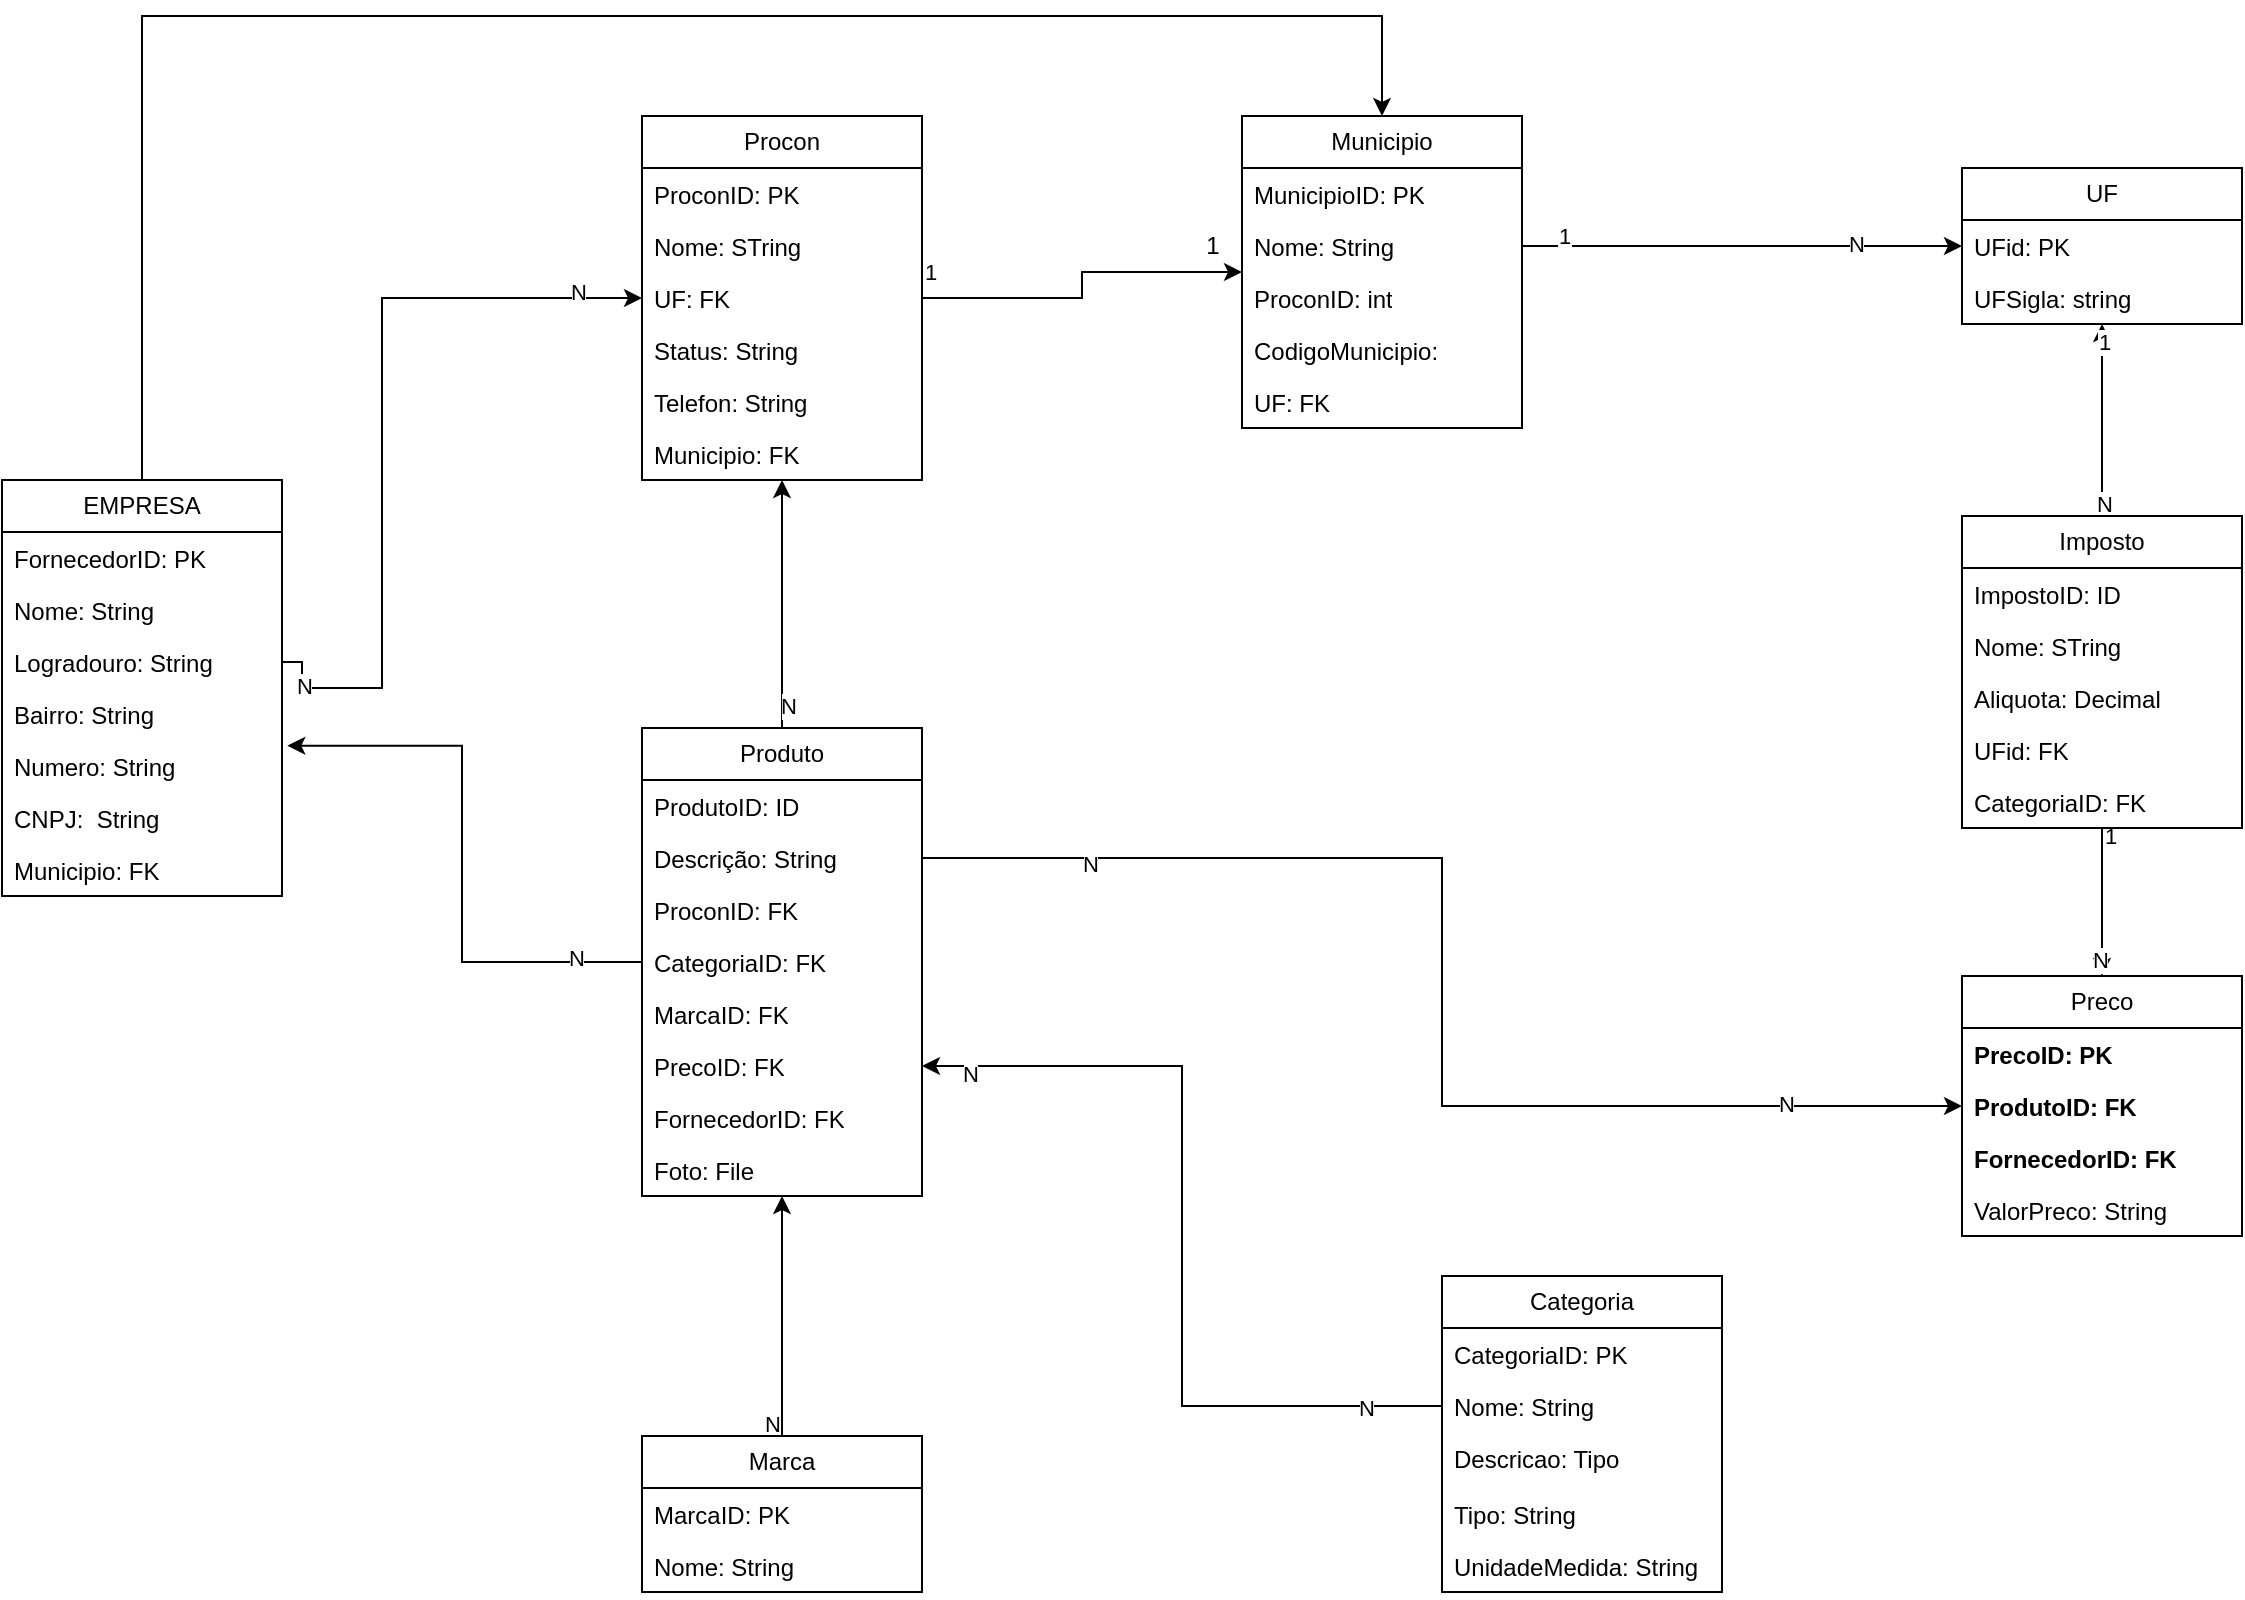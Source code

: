 <mxfile version="24.7.16">
  <diagram name="Page-1" id="TYg_Ly0wOaa1mCCoIL6a">
    <mxGraphModel dx="2298" dy="991" grid="1" gridSize="10" guides="1" tooltips="1" connect="1" arrows="1" fold="1" page="1" pageScale="1" pageWidth="827" pageHeight="1169" math="0" shadow="0">
      <root>
        <mxCell id="0" />
        <mxCell id="1" parent="0" />
        <mxCell id="6pBPAF_xPNnvtXR1cDQX-73" style="edgeStyle=orthogonalEdgeStyle;rounded=0;orthogonalLoop=1;jettySize=auto;html=1;exitX=1;exitY=0.5;exitDx=0;exitDy=0;" parent="1" source="6pBPAF_xPNnvtXR1cDQX-31" target="6pBPAF_xPNnvtXR1cDQX-38" edge="1">
          <mxGeometry relative="1" as="geometry">
            <mxPoint x="520" y="158" as="sourcePoint" />
          </mxGeometry>
        </mxCell>
        <mxCell id="6pBPAF_xPNnvtXR1cDQX-74" value="1" style="edgeLabel;html=1;align=center;verticalAlign=middle;resizable=0;points=[];" parent="6pBPAF_xPNnvtXR1cDQX-73" vertex="1" connectable="0">
          <mxGeometry x="-0.73" y="-1" relative="1" as="geometry">
            <mxPoint x="-20" y="-14" as="offset" />
          </mxGeometry>
        </mxCell>
        <mxCell id="6pBPAF_xPNnvtXR1cDQX-28" value="Procon" style="swimlane;fontStyle=0;childLayout=stackLayout;horizontal=1;startSize=26;fillColor=none;horizontalStack=0;resizeParent=1;resizeParentMax=0;resizeLast=0;collapsible=1;marginBottom=0;whiteSpace=wrap;html=1;" parent="1" vertex="1">
          <mxGeometry x="370" y="80" width="140" height="182" as="geometry" />
        </mxCell>
        <mxCell id="6pBPAF_xPNnvtXR1cDQX-29" value="ProconID: PK" style="text;strokeColor=none;fillColor=none;align=left;verticalAlign=top;spacingLeft=4;spacingRight=4;overflow=hidden;rotatable=0;points=[[0,0.5],[1,0.5]];portConstraint=eastwest;whiteSpace=wrap;html=1;" parent="6pBPAF_xPNnvtXR1cDQX-28" vertex="1">
          <mxGeometry y="26" width="140" height="26" as="geometry" />
        </mxCell>
        <mxCell id="6pBPAF_xPNnvtXR1cDQX-30" value="Nome: STring" style="text;strokeColor=none;fillColor=none;align=left;verticalAlign=top;spacingLeft=4;spacingRight=4;overflow=hidden;rotatable=0;points=[[0,0.5],[1,0.5]];portConstraint=eastwest;whiteSpace=wrap;html=1;" parent="6pBPAF_xPNnvtXR1cDQX-28" vertex="1">
          <mxGeometry y="52" width="140" height="26" as="geometry" />
        </mxCell>
        <mxCell id="6pBPAF_xPNnvtXR1cDQX-31" value="UF: FK" style="text;strokeColor=none;fillColor=none;align=left;verticalAlign=top;spacingLeft=4;spacingRight=4;overflow=hidden;rotatable=0;points=[[0,0.5],[1,0.5]];portConstraint=eastwest;whiteSpace=wrap;html=1;" parent="6pBPAF_xPNnvtXR1cDQX-28" vertex="1">
          <mxGeometry y="78" width="140" height="26" as="geometry" />
        </mxCell>
        <mxCell id="6pBPAF_xPNnvtXR1cDQX-34" value="Status: String" style="text;strokeColor=none;fillColor=none;align=left;verticalAlign=top;spacingLeft=4;spacingRight=4;overflow=hidden;rotatable=0;points=[[0,0.5],[1,0.5]];portConstraint=eastwest;whiteSpace=wrap;html=1;" parent="6pBPAF_xPNnvtXR1cDQX-28" vertex="1">
          <mxGeometry y="104" width="140" height="26" as="geometry" />
        </mxCell>
        <mxCell id="6pBPAF_xPNnvtXR1cDQX-35" value="Telefon: String" style="text;strokeColor=none;fillColor=none;align=left;verticalAlign=top;spacingLeft=4;spacingRight=4;overflow=hidden;rotatable=0;points=[[0,0.5],[1,0.5]];portConstraint=eastwest;whiteSpace=wrap;html=1;" parent="6pBPAF_xPNnvtXR1cDQX-28" vertex="1">
          <mxGeometry y="130" width="140" height="26" as="geometry" />
        </mxCell>
        <mxCell id="6pBPAF_xPNnvtXR1cDQX-36" value="Municipio: FK" style="text;strokeColor=none;fillColor=none;align=left;verticalAlign=top;spacingLeft=4;spacingRight=4;overflow=hidden;rotatable=0;points=[[0,0.5],[1,0.5]];portConstraint=eastwest;whiteSpace=wrap;html=1;" parent="6pBPAF_xPNnvtXR1cDQX-28" vertex="1">
          <mxGeometry y="156" width="140" height="26" as="geometry" />
        </mxCell>
        <mxCell id="6pBPAF_xPNnvtXR1cDQX-38" value="Municipio" style="swimlane;fontStyle=0;childLayout=stackLayout;horizontal=1;startSize=26;fillColor=none;horizontalStack=0;resizeParent=1;resizeParentMax=0;resizeLast=0;collapsible=1;marginBottom=0;whiteSpace=wrap;html=1;" parent="1" vertex="1">
          <mxGeometry x="670" y="80" width="140" height="156" as="geometry" />
        </mxCell>
        <mxCell id="6pBPAF_xPNnvtXR1cDQX-39" value="MunicipioID: PK" style="text;strokeColor=none;fillColor=none;align=left;verticalAlign=top;spacingLeft=4;spacingRight=4;overflow=hidden;rotatable=0;points=[[0,0.5],[1,0.5]];portConstraint=eastwest;whiteSpace=wrap;html=1;" parent="6pBPAF_xPNnvtXR1cDQX-38" vertex="1">
          <mxGeometry y="26" width="140" height="26" as="geometry" />
        </mxCell>
        <mxCell id="6pBPAF_xPNnvtXR1cDQX-40" value="Nome: String" style="text;strokeColor=none;fillColor=none;align=left;verticalAlign=top;spacingLeft=4;spacingRight=4;overflow=hidden;rotatable=0;points=[[0,0.5],[1,0.5]];portConstraint=eastwest;whiteSpace=wrap;html=1;" parent="6pBPAF_xPNnvtXR1cDQX-38" vertex="1">
          <mxGeometry y="52" width="140" height="26" as="geometry" />
        </mxCell>
        <mxCell id="6pBPAF_xPNnvtXR1cDQX-41" value="ProconID: int" style="text;strokeColor=none;fillColor=none;align=left;verticalAlign=top;spacingLeft=4;spacingRight=4;overflow=hidden;rotatable=0;points=[[0,0.5],[1,0.5]];portConstraint=eastwest;whiteSpace=wrap;html=1;" parent="6pBPAF_xPNnvtXR1cDQX-38" vertex="1">
          <mxGeometry y="78" width="140" height="26" as="geometry" />
        </mxCell>
        <mxCell id="6pBPAF_xPNnvtXR1cDQX-42" value="CodigoMunicipio:" style="text;strokeColor=none;fillColor=none;align=left;verticalAlign=top;spacingLeft=4;spacingRight=4;overflow=hidden;rotatable=0;points=[[0,0.5],[1,0.5]];portConstraint=eastwest;whiteSpace=wrap;html=1;" parent="6pBPAF_xPNnvtXR1cDQX-38" vertex="1">
          <mxGeometry y="104" width="140" height="26" as="geometry" />
        </mxCell>
        <mxCell id="6pBPAF_xPNnvtXR1cDQX-43" value="UF: FK" style="text;strokeColor=none;fillColor=none;align=left;verticalAlign=top;spacingLeft=4;spacingRight=4;overflow=hidden;rotatable=0;points=[[0,0.5],[1,0.5]];portConstraint=eastwest;whiteSpace=wrap;html=1;" parent="6pBPAF_xPNnvtXR1cDQX-38" vertex="1">
          <mxGeometry y="130" width="140" height="26" as="geometry" />
        </mxCell>
        <mxCell id="6pBPAF_xPNnvtXR1cDQX-45" value="UF" style="swimlane;fontStyle=0;childLayout=stackLayout;horizontal=1;startSize=26;fillColor=none;horizontalStack=0;resizeParent=1;resizeParentMax=0;resizeLast=0;collapsible=1;marginBottom=0;whiteSpace=wrap;html=1;" parent="1" vertex="1">
          <mxGeometry x="1030" y="106" width="140" height="78" as="geometry" />
        </mxCell>
        <mxCell id="6pBPAF_xPNnvtXR1cDQX-46" value="UFid: PK" style="text;strokeColor=none;fillColor=none;align=left;verticalAlign=top;spacingLeft=4;spacingRight=4;overflow=hidden;rotatable=0;points=[[0,0.5],[1,0.5]];portConstraint=eastwest;whiteSpace=wrap;html=1;" parent="6pBPAF_xPNnvtXR1cDQX-45" vertex="1">
          <mxGeometry y="26" width="140" height="26" as="geometry" />
        </mxCell>
        <mxCell id="6pBPAF_xPNnvtXR1cDQX-47" value="UFSigla: string" style="text;strokeColor=none;fillColor=none;align=left;verticalAlign=top;spacingLeft=4;spacingRight=4;overflow=hidden;rotatable=0;points=[[0,0.5],[1,0.5]];portConstraint=eastwest;whiteSpace=wrap;html=1;" parent="6pBPAF_xPNnvtXR1cDQX-45" vertex="1">
          <mxGeometry y="52" width="140" height="26" as="geometry" />
        </mxCell>
        <mxCell id="6pBPAF_xPNnvtXR1cDQX-80" style="edgeStyle=orthogonalEdgeStyle;rounded=0;orthogonalLoop=1;jettySize=auto;html=1;entryX=1.019;entryY=1.11;entryDx=0;entryDy=0;entryPerimeter=0;" parent="1" source="6pBPAF_xPNnvtXR1cDQX-49" target="6pBPAF_xPNnvtXR1cDQX-62" edge="1">
          <mxGeometry relative="1" as="geometry" />
        </mxCell>
        <mxCell id="6pBPAF_xPNnvtXR1cDQX-81" value="N" style="edgeLabel;html=1;align=center;verticalAlign=middle;resizable=0;points=[];" parent="6pBPAF_xPNnvtXR1cDQX-80" vertex="1" connectable="0">
          <mxGeometry x="-0.769" y="-2" relative="1" as="geometry">
            <mxPoint as="offset" />
          </mxGeometry>
        </mxCell>
        <mxCell id="6pBPAF_xPNnvtXR1cDQX-82" style="edgeStyle=orthogonalEdgeStyle;rounded=0;orthogonalLoop=1;jettySize=auto;html=1;exitX=1;exitY=0.5;exitDx=0;exitDy=0;entryX=0;entryY=0.5;entryDx=0;entryDy=0;" parent="1" source="6pBPAF_xPNnvtXR1cDQX-51" target="6pBPAF_xPNnvtXR1cDQX-68" edge="1">
          <mxGeometry relative="1" as="geometry" />
        </mxCell>
        <mxCell id="6pBPAF_xPNnvtXR1cDQX-85" value="N" style="edgeLabel;html=1;align=center;verticalAlign=middle;resizable=0;points=[];" parent="6pBPAF_xPNnvtXR1cDQX-82" vertex="1" connectable="0">
          <mxGeometry x="-0.741" y="-3" relative="1" as="geometry">
            <mxPoint as="offset" />
          </mxGeometry>
        </mxCell>
        <mxCell id="6pBPAF_xPNnvtXR1cDQX-86" value="N" style="edgeLabel;html=1;align=center;verticalAlign=middle;resizable=0;points=[];" parent="6pBPAF_xPNnvtXR1cDQX-82" vertex="1" connectable="0">
          <mxGeometry x="0.726" y="1" relative="1" as="geometry">
            <mxPoint as="offset" />
          </mxGeometry>
        </mxCell>
        <mxCell id="6pBPAF_xPNnvtXR1cDQX-119" style="edgeStyle=orthogonalEdgeStyle;rounded=0;orthogonalLoop=1;jettySize=auto;html=1;" parent="1" source="6pBPAF_xPNnvtXR1cDQX-49" target="6pBPAF_xPNnvtXR1cDQX-28" edge="1">
          <mxGeometry relative="1" as="geometry" />
        </mxCell>
        <mxCell id="6pBPAF_xPNnvtXR1cDQX-120" value="N" style="edgeLabel;html=1;align=center;verticalAlign=middle;resizable=0;points=[];" parent="6pBPAF_xPNnvtXR1cDQX-119" vertex="1" connectable="0">
          <mxGeometry x="-0.819" y="-3" relative="1" as="geometry">
            <mxPoint as="offset" />
          </mxGeometry>
        </mxCell>
        <mxCell id="6pBPAF_xPNnvtXR1cDQX-49" value="Produto" style="swimlane;fontStyle=0;childLayout=stackLayout;horizontal=1;startSize=26;fillColor=none;horizontalStack=0;resizeParent=1;resizeParentMax=0;resizeLast=0;collapsible=1;marginBottom=0;whiteSpace=wrap;html=1;" parent="1" vertex="1">
          <mxGeometry x="370" y="386" width="140" height="234" as="geometry" />
        </mxCell>
        <mxCell id="6pBPAF_xPNnvtXR1cDQX-50" value="ProdutoID: ID" style="text;strokeColor=none;fillColor=none;align=left;verticalAlign=top;spacingLeft=4;spacingRight=4;overflow=hidden;rotatable=0;points=[[0,0.5],[1,0.5]];portConstraint=eastwest;whiteSpace=wrap;html=1;" parent="6pBPAF_xPNnvtXR1cDQX-49" vertex="1">
          <mxGeometry y="26" width="140" height="26" as="geometry" />
        </mxCell>
        <mxCell id="6pBPAF_xPNnvtXR1cDQX-51" value="Descrição: String" style="text;strokeColor=none;fillColor=none;align=left;verticalAlign=top;spacingLeft=4;spacingRight=4;overflow=hidden;rotatable=0;points=[[0,0.5],[1,0.5]];portConstraint=eastwest;whiteSpace=wrap;html=1;" parent="6pBPAF_xPNnvtXR1cDQX-49" vertex="1">
          <mxGeometry y="52" width="140" height="26" as="geometry" />
        </mxCell>
        <mxCell id="6pBPAF_xPNnvtXR1cDQX-52" value="ProconID: FK" style="text;strokeColor=none;fillColor=none;align=left;verticalAlign=top;spacingLeft=4;spacingRight=4;overflow=hidden;rotatable=0;points=[[0,0.5],[1,0.5]];portConstraint=eastwest;whiteSpace=wrap;html=1;" parent="6pBPAF_xPNnvtXR1cDQX-49" vertex="1">
          <mxGeometry y="78" width="140" height="26" as="geometry" />
        </mxCell>
        <mxCell id="6pBPAF_xPNnvtXR1cDQX-53" value="CategoriaID: FK" style="text;strokeColor=none;fillColor=none;align=left;verticalAlign=top;spacingLeft=4;spacingRight=4;overflow=hidden;rotatable=0;points=[[0,0.5],[1,0.5]];portConstraint=eastwest;whiteSpace=wrap;html=1;" parent="6pBPAF_xPNnvtXR1cDQX-49" vertex="1">
          <mxGeometry y="104" width="140" height="26" as="geometry" />
        </mxCell>
        <mxCell id="6pBPAF_xPNnvtXR1cDQX-54" value="MarcaID: FK" style="text;strokeColor=none;fillColor=none;align=left;verticalAlign=top;spacingLeft=4;spacingRight=4;overflow=hidden;rotatable=0;points=[[0,0.5],[1,0.5]];portConstraint=eastwest;whiteSpace=wrap;html=1;" parent="6pBPAF_xPNnvtXR1cDQX-49" vertex="1">
          <mxGeometry y="130" width="140" height="26" as="geometry" />
        </mxCell>
        <mxCell id="6pBPAF_xPNnvtXR1cDQX-56" value="PrecoID: FK" style="text;strokeColor=none;fillColor=none;align=left;verticalAlign=top;spacingLeft=4;spacingRight=4;overflow=hidden;rotatable=0;points=[[0,0.5],[1,0.5]];portConstraint=eastwest;whiteSpace=wrap;html=1;" parent="6pBPAF_xPNnvtXR1cDQX-49" vertex="1">
          <mxGeometry y="156" width="140" height="26" as="geometry" />
        </mxCell>
        <mxCell id="6pBPAF_xPNnvtXR1cDQX-61" value="FornecedorID: FK" style="text;strokeColor=none;fillColor=none;align=left;verticalAlign=top;spacingLeft=4;spacingRight=4;overflow=hidden;rotatable=0;points=[[0,0.5],[1,0.5]];portConstraint=eastwest;whiteSpace=wrap;html=1;" parent="6pBPAF_xPNnvtXR1cDQX-49" vertex="1">
          <mxGeometry y="182" width="140" height="26" as="geometry" />
        </mxCell>
        <mxCell id="6pBPAF_xPNnvtXR1cDQX-123" value="Foto: File" style="text;strokeColor=none;fillColor=none;align=left;verticalAlign=top;spacingLeft=4;spacingRight=4;overflow=hidden;rotatable=0;points=[[0,0.5],[1,0.5]];portConstraint=eastwest;whiteSpace=wrap;html=1;" parent="6pBPAF_xPNnvtXR1cDQX-49" vertex="1">
          <mxGeometry y="208" width="140" height="26" as="geometry" />
        </mxCell>
        <mxCell id="6pBPAF_xPNnvtXR1cDQX-76" style="edgeStyle=orthogonalEdgeStyle;rounded=0;orthogonalLoop=1;jettySize=auto;html=1;exitX=1;exitY=0.5;exitDx=0;exitDy=0;" parent="1" source="6pBPAF_xPNnvtXR1cDQX-60" target="6pBPAF_xPNnvtXR1cDQX-28" edge="1">
          <mxGeometry relative="1" as="geometry">
            <Array as="points">
              <mxPoint x="200" y="353" />
              <mxPoint x="200" y="366" />
              <mxPoint x="240" y="366" />
              <mxPoint x="240" y="171" />
            </Array>
          </mxGeometry>
        </mxCell>
        <mxCell id="6pBPAF_xPNnvtXR1cDQX-77" value="N" style="edgeLabel;html=1;align=center;verticalAlign=middle;resizable=0;points=[];" parent="6pBPAF_xPNnvtXR1cDQX-76" vertex="1" connectable="0">
          <mxGeometry x="-0.88" y="1" relative="1" as="geometry">
            <mxPoint as="offset" />
          </mxGeometry>
        </mxCell>
        <mxCell id="6pBPAF_xPNnvtXR1cDQX-78" value="N" style="edgeLabel;html=1;align=center;verticalAlign=middle;resizable=0;points=[];" parent="6pBPAF_xPNnvtXR1cDQX-76" vertex="1" connectable="0">
          <mxGeometry x="0.833" y="3" relative="1" as="geometry">
            <mxPoint as="offset" />
          </mxGeometry>
        </mxCell>
        <mxCell id="LYVpw2HfG2wnjFepXf4r-11" style="edgeStyle=orthogonalEdgeStyle;rounded=0;orthogonalLoop=1;jettySize=auto;html=1;entryX=0.5;entryY=0;entryDx=0;entryDy=0;exitX=0.5;exitY=0;exitDx=0;exitDy=0;" edge="1" parent="1" source="6pBPAF_xPNnvtXR1cDQX-57" target="6pBPAF_xPNnvtXR1cDQX-38">
          <mxGeometry relative="1" as="geometry">
            <Array as="points">
              <mxPoint x="120" y="30" />
              <mxPoint x="740" y="30" />
            </Array>
          </mxGeometry>
        </mxCell>
        <mxCell id="6pBPAF_xPNnvtXR1cDQX-57" value="EMPRESA" style="swimlane;fontStyle=0;childLayout=stackLayout;horizontal=1;startSize=26;fillColor=none;horizontalStack=0;resizeParent=1;resizeParentMax=0;resizeLast=0;collapsible=1;marginBottom=0;whiteSpace=wrap;html=1;" parent="1" vertex="1">
          <mxGeometry x="50" y="262" width="140" height="208" as="geometry" />
        </mxCell>
        <mxCell id="6pBPAF_xPNnvtXR1cDQX-58" value="FornecedorID: PK" style="text;strokeColor=none;fillColor=none;align=left;verticalAlign=top;spacingLeft=4;spacingRight=4;overflow=hidden;rotatable=0;points=[[0,0.5],[1,0.5]];portConstraint=eastwest;whiteSpace=wrap;html=1;" parent="6pBPAF_xPNnvtXR1cDQX-57" vertex="1">
          <mxGeometry y="26" width="140" height="26" as="geometry" />
        </mxCell>
        <mxCell id="6pBPAF_xPNnvtXR1cDQX-59" value="Nome: String" style="text;strokeColor=none;fillColor=none;align=left;verticalAlign=top;spacingLeft=4;spacingRight=4;overflow=hidden;rotatable=0;points=[[0,0.5],[1,0.5]];portConstraint=eastwest;whiteSpace=wrap;html=1;" parent="6pBPAF_xPNnvtXR1cDQX-57" vertex="1">
          <mxGeometry y="52" width="140" height="26" as="geometry" />
        </mxCell>
        <mxCell id="6pBPAF_xPNnvtXR1cDQX-60" value="Logradouro: String" style="text;strokeColor=none;fillColor=none;align=left;verticalAlign=top;spacingLeft=4;spacingRight=4;overflow=hidden;rotatable=0;points=[[0,0.5],[1,0.5]];portConstraint=eastwest;whiteSpace=wrap;html=1;" parent="6pBPAF_xPNnvtXR1cDQX-57" vertex="1">
          <mxGeometry y="78" width="140" height="26" as="geometry" />
        </mxCell>
        <mxCell id="6pBPAF_xPNnvtXR1cDQX-62" value="Bairro: String" style="text;strokeColor=none;fillColor=none;align=left;verticalAlign=top;spacingLeft=4;spacingRight=4;overflow=hidden;rotatable=0;points=[[0,0.5],[1,0.5]];portConstraint=eastwest;whiteSpace=wrap;html=1;" parent="6pBPAF_xPNnvtXR1cDQX-57" vertex="1">
          <mxGeometry y="104" width="140" height="26" as="geometry" />
        </mxCell>
        <mxCell id="6pBPAF_xPNnvtXR1cDQX-63" value="Numero: String" style="text;strokeColor=none;fillColor=none;align=left;verticalAlign=top;spacingLeft=4;spacingRight=4;overflow=hidden;rotatable=0;points=[[0,0.5],[1,0.5]];portConstraint=eastwest;whiteSpace=wrap;html=1;" parent="6pBPAF_xPNnvtXR1cDQX-57" vertex="1">
          <mxGeometry y="130" width="140" height="26" as="geometry" />
        </mxCell>
        <mxCell id="6pBPAF_xPNnvtXR1cDQX-64" value="CNPJ:&amp;nbsp; String" style="text;strokeColor=none;fillColor=none;align=left;verticalAlign=top;spacingLeft=4;spacingRight=4;overflow=hidden;rotatable=0;points=[[0,0.5],[1,0.5]];portConstraint=eastwest;whiteSpace=wrap;html=1;" parent="6pBPAF_xPNnvtXR1cDQX-57" vertex="1">
          <mxGeometry y="156" width="140" height="26" as="geometry" />
        </mxCell>
        <mxCell id="6pBPAF_xPNnvtXR1cDQX-65" value="Municipio: FK" style="text;strokeColor=none;fillColor=none;align=left;verticalAlign=top;spacingLeft=4;spacingRight=4;overflow=hidden;rotatable=0;points=[[0,0.5],[1,0.5]];portConstraint=eastwest;whiteSpace=wrap;html=1;" parent="6pBPAF_xPNnvtXR1cDQX-57" vertex="1">
          <mxGeometry y="182" width="140" height="26" as="geometry" />
        </mxCell>
        <mxCell id="6pBPAF_xPNnvtXR1cDQX-66" value="Preco" style="swimlane;fontStyle=0;childLayout=stackLayout;horizontal=1;startSize=26;fillColor=none;horizontalStack=0;resizeParent=1;resizeParentMax=0;resizeLast=0;collapsible=1;marginBottom=0;whiteSpace=wrap;html=1;" parent="1" vertex="1">
          <mxGeometry x="1030" y="510" width="140" height="130" as="geometry" />
        </mxCell>
        <mxCell id="6pBPAF_xPNnvtXR1cDQX-67" value="&lt;strong&gt;PrecoID: PK&lt;/strong&gt;" style="text;strokeColor=none;fillColor=none;align=left;verticalAlign=top;spacingLeft=4;spacingRight=4;overflow=hidden;rotatable=0;points=[[0,0.5],[1,0.5]];portConstraint=eastwest;whiteSpace=wrap;html=1;" parent="6pBPAF_xPNnvtXR1cDQX-66" vertex="1">
          <mxGeometry y="26" width="140" height="26" as="geometry" />
        </mxCell>
        <mxCell id="6pBPAF_xPNnvtXR1cDQX-68" value="&lt;strong&gt;ProdutoID: FK&lt;/strong&gt;" style="text;strokeColor=none;fillColor=none;align=left;verticalAlign=top;spacingLeft=4;spacingRight=4;overflow=hidden;rotatable=0;points=[[0,0.5],[1,0.5]];portConstraint=eastwest;whiteSpace=wrap;html=1;" parent="6pBPAF_xPNnvtXR1cDQX-66" vertex="1">
          <mxGeometry y="52" width="140" height="26" as="geometry" />
        </mxCell>
        <mxCell id="6pBPAF_xPNnvtXR1cDQX-69" value="&lt;strong&gt;FornecedorID: FK&lt;/strong&gt;" style="text;strokeColor=none;fillColor=none;align=left;verticalAlign=top;spacingLeft=4;spacingRight=4;overflow=hidden;rotatable=0;points=[[0,0.5],[1,0.5]];portConstraint=eastwest;whiteSpace=wrap;html=1;" parent="6pBPAF_xPNnvtXR1cDQX-66" vertex="1">
          <mxGeometry y="78" width="140" height="26" as="geometry" />
        </mxCell>
        <mxCell id="6pBPAF_xPNnvtXR1cDQX-70" value="ValorPreco: String" style="text;strokeColor=none;fillColor=none;align=left;verticalAlign=top;spacingLeft=4;spacingRight=4;overflow=hidden;rotatable=0;points=[[0,0.5],[1,0.5]];portConstraint=eastwest;whiteSpace=wrap;html=1;" parent="6pBPAF_xPNnvtXR1cDQX-66" vertex="1">
          <mxGeometry y="104" width="140" height="26" as="geometry" />
        </mxCell>
        <mxCell id="6pBPAF_xPNnvtXR1cDQX-71" value="1" style="edgeStyle=orthogonalEdgeStyle;rounded=0;orthogonalLoop=1;jettySize=auto;html=1;exitX=1;exitY=0.5;exitDx=0;exitDy=0;" parent="1" source="6pBPAF_xPNnvtXR1cDQX-40" target="6pBPAF_xPNnvtXR1cDQX-45" edge="1">
          <mxGeometry x="-0.811" y="5" relative="1" as="geometry">
            <mxPoint x="750" y="145" as="sourcePoint" />
            <mxPoint as="offset" />
          </mxGeometry>
        </mxCell>
        <mxCell id="6pBPAF_xPNnvtXR1cDQX-72" value="N" style="edgeLabel;html=1;align=center;verticalAlign=middle;resizable=0;points=[];" parent="6pBPAF_xPNnvtXR1cDQX-71" vertex="1" connectable="0">
          <mxGeometry x="0.404" y="3" relative="1" as="geometry">
            <mxPoint x="12" y="2" as="offset" />
          </mxGeometry>
        </mxCell>
        <mxCell id="6pBPAF_xPNnvtXR1cDQX-75" value="1" style="text;html=1;align=center;verticalAlign=middle;resizable=0;points=[];autosize=1;strokeColor=none;fillColor=none;" parent="1" vertex="1">
          <mxGeometry x="640" y="130" width="30" height="30" as="geometry" />
        </mxCell>
        <mxCell id="6pBPAF_xPNnvtXR1cDQX-94" style="edgeStyle=orthogonalEdgeStyle;rounded=0;orthogonalLoop=1;jettySize=auto;html=1;" parent="1" source="6pBPAF_xPNnvtXR1cDQX-87" target="6pBPAF_xPNnvtXR1cDQX-45" edge="1">
          <mxGeometry relative="1" as="geometry" />
        </mxCell>
        <mxCell id="6pBPAF_xPNnvtXR1cDQX-95" value="1" style="edgeLabel;html=1;align=center;verticalAlign=middle;resizable=0;points=[];" parent="6pBPAF_xPNnvtXR1cDQX-94" vertex="1" connectable="0">
          <mxGeometry x="0.813" y="-1" relative="1" as="geometry">
            <mxPoint as="offset" />
          </mxGeometry>
        </mxCell>
        <mxCell id="6pBPAF_xPNnvtXR1cDQX-96" value="N" style="edgeLabel;html=1;align=center;verticalAlign=middle;resizable=0;points=[];" parent="6pBPAF_xPNnvtXR1cDQX-94" vertex="1" connectable="0">
          <mxGeometry x="-0.876" y="-1" relative="1" as="geometry">
            <mxPoint as="offset" />
          </mxGeometry>
        </mxCell>
        <mxCell id="6pBPAF_xPNnvtXR1cDQX-100" style="edgeStyle=orthogonalEdgeStyle;rounded=0;orthogonalLoop=1;jettySize=auto;html=1;entryX=0.5;entryY=0;entryDx=0;entryDy=0;" parent="1" source="6pBPAF_xPNnvtXR1cDQX-87" target="6pBPAF_xPNnvtXR1cDQX-66" edge="1">
          <mxGeometry relative="1" as="geometry">
            <mxPoint x="1110" y="480" as="targetPoint" />
          </mxGeometry>
        </mxCell>
        <mxCell id="6pBPAF_xPNnvtXR1cDQX-101" value="1" style="edgeLabel;html=1;align=center;verticalAlign=middle;resizable=0;points=[];" parent="6pBPAF_xPNnvtXR1cDQX-100" vertex="1" connectable="0">
          <mxGeometry x="-0.91" y="4" relative="1" as="geometry">
            <mxPoint as="offset" />
          </mxGeometry>
        </mxCell>
        <mxCell id="6pBPAF_xPNnvtXR1cDQX-102" value="N" style="edgeLabel;html=1;align=center;verticalAlign=middle;resizable=0;points=[];" parent="6pBPAF_xPNnvtXR1cDQX-100" vertex="1" connectable="0">
          <mxGeometry x="0.788" y="-1" relative="1" as="geometry">
            <mxPoint as="offset" />
          </mxGeometry>
        </mxCell>
        <mxCell id="6pBPAF_xPNnvtXR1cDQX-87" value="Imposto" style="swimlane;fontStyle=0;childLayout=stackLayout;horizontal=1;startSize=26;fillColor=none;horizontalStack=0;resizeParent=1;resizeParentMax=0;resizeLast=0;collapsible=1;marginBottom=0;whiteSpace=wrap;html=1;" parent="1" vertex="1">
          <mxGeometry x="1030" y="280" width="140" height="156" as="geometry" />
        </mxCell>
        <mxCell id="6pBPAF_xPNnvtXR1cDQX-88" value="ImpostoID: ID" style="text;strokeColor=none;fillColor=none;align=left;verticalAlign=top;spacingLeft=4;spacingRight=4;overflow=hidden;rotatable=0;points=[[0,0.5],[1,0.5]];portConstraint=eastwest;whiteSpace=wrap;html=1;" parent="6pBPAF_xPNnvtXR1cDQX-87" vertex="1">
          <mxGeometry y="26" width="140" height="26" as="geometry" />
        </mxCell>
        <mxCell id="6pBPAF_xPNnvtXR1cDQX-89" value="Nome: STring" style="text;strokeColor=none;fillColor=none;align=left;verticalAlign=top;spacingLeft=4;spacingRight=4;overflow=hidden;rotatable=0;points=[[0,0.5],[1,0.5]];portConstraint=eastwest;whiteSpace=wrap;html=1;" parent="6pBPAF_xPNnvtXR1cDQX-87" vertex="1">
          <mxGeometry y="52" width="140" height="26" as="geometry" />
        </mxCell>
        <mxCell id="6pBPAF_xPNnvtXR1cDQX-90" value="Aliquota: Decimal" style="text;strokeColor=none;fillColor=none;align=left;verticalAlign=top;spacingLeft=4;spacingRight=4;overflow=hidden;rotatable=0;points=[[0,0.5],[1,0.5]];portConstraint=eastwest;whiteSpace=wrap;html=1;" parent="6pBPAF_xPNnvtXR1cDQX-87" vertex="1">
          <mxGeometry y="78" width="140" height="26" as="geometry" />
        </mxCell>
        <mxCell id="6pBPAF_xPNnvtXR1cDQX-91" value="UFid: FK" style="text;strokeColor=none;fillColor=none;align=left;verticalAlign=top;spacingLeft=4;spacingRight=4;overflow=hidden;rotatable=0;points=[[0,0.5],[1,0.5]];portConstraint=eastwest;whiteSpace=wrap;html=1;" parent="6pBPAF_xPNnvtXR1cDQX-87" vertex="1">
          <mxGeometry y="104" width="140" height="26" as="geometry" />
        </mxCell>
        <mxCell id="6pBPAF_xPNnvtXR1cDQX-93" value="CategoriaID: FK" style="text;strokeColor=none;fillColor=none;align=left;verticalAlign=top;spacingLeft=4;spacingRight=4;overflow=hidden;rotatable=0;points=[[0,0.5],[1,0.5]];portConstraint=eastwest;whiteSpace=wrap;html=1;" parent="6pBPAF_xPNnvtXR1cDQX-87" vertex="1">
          <mxGeometry y="130" width="140" height="26" as="geometry" />
        </mxCell>
        <mxCell id="6pBPAF_xPNnvtXR1cDQX-112" style="edgeStyle=orthogonalEdgeStyle;rounded=0;orthogonalLoop=1;jettySize=auto;html=1;entryX=1;entryY=0.5;entryDx=0;entryDy=0;exitX=0;exitY=0.5;exitDx=0;exitDy=0;" parent="1" source="6pBPAF_xPNnvtXR1cDQX-108" target="6pBPAF_xPNnvtXR1cDQX-56" edge="1">
          <mxGeometry relative="1" as="geometry" />
        </mxCell>
        <mxCell id="6pBPAF_xPNnvtXR1cDQX-113" value="N" style="edgeLabel;html=1;align=center;verticalAlign=middle;resizable=0;points=[];" parent="6pBPAF_xPNnvtXR1cDQX-112" vertex="1" connectable="0">
          <mxGeometry x="0.89" y="4" relative="1" as="geometry">
            <mxPoint as="offset" />
          </mxGeometry>
        </mxCell>
        <mxCell id="6pBPAF_xPNnvtXR1cDQX-114" value="N" style="edgeLabel;html=1;align=center;verticalAlign=middle;resizable=0;points=[];" parent="6pBPAF_xPNnvtXR1cDQX-112" vertex="1" connectable="0">
          <mxGeometry x="-0.824" y="1" relative="1" as="geometry">
            <mxPoint as="offset" />
          </mxGeometry>
        </mxCell>
        <mxCell id="6pBPAF_xPNnvtXR1cDQX-103" value="Categoria" style="swimlane;fontStyle=0;childLayout=stackLayout;horizontal=1;startSize=26;fillColor=none;horizontalStack=0;resizeParent=1;resizeParentMax=0;resizeLast=0;collapsible=1;marginBottom=0;whiteSpace=wrap;html=1;" parent="1" vertex="1">
          <mxGeometry x="770" y="660" width="140" height="158" as="geometry" />
        </mxCell>
        <mxCell id="6pBPAF_xPNnvtXR1cDQX-104" value="CategoriaID: PK" style="text;strokeColor=none;fillColor=none;align=left;verticalAlign=top;spacingLeft=4;spacingRight=4;overflow=hidden;rotatable=0;points=[[0,0.5],[1,0.5]];portConstraint=eastwest;whiteSpace=wrap;html=1;" parent="6pBPAF_xPNnvtXR1cDQX-103" vertex="1">
          <mxGeometry y="26" width="140" height="26" as="geometry" />
        </mxCell>
        <mxCell id="6pBPAF_xPNnvtXR1cDQX-108" value="Nome: String" style="text;strokeColor=none;fillColor=none;align=left;verticalAlign=top;spacingLeft=4;spacingRight=4;overflow=hidden;rotatable=0;points=[[0,0.5],[1,0.5]];portConstraint=eastwest;whiteSpace=wrap;html=1;" parent="6pBPAF_xPNnvtXR1cDQX-103" vertex="1">
          <mxGeometry y="52" width="140" height="26" as="geometry" />
        </mxCell>
        <mxCell id="6pBPAF_xPNnvtXR1cDQX-105" value="Descricao: Tipo" style="text;strokeColor=none;fillColor=none;align=left;verticalAlign=top;spacingLeft=4;spacingRight=4;overflow=hidden;rotatable=0;points=[[0,0.5],[1,0.5]];portConstraint=eastwest;whiteSpace=wrap;html=1;" parent="6pBPAF_xPNnvtXR1cDQX-103" vertex="1">
          <mxGeometry y="78" width="140" height="28" as="geometry" />
        </mxCell>
        <mxCell id="6pBPAF_xPNnvtXR1cDQX-106" value="Tipo: String" style="text;strokeColor=none;fillColor=none;align=left;verticalAlign=top;spacingLeft=4;spacingRight=4;overflow=hidden;rotatable=0;points=[[0,0.5],[1,0.5]];portConstraint=eastwest;whiteSpace=wrap;html=1;" parent="6pBPAF_xPNnvtXR1cDQX-103" vertex="1">
          <mxGeometry y="106" width="140" height="26" as="geometry" />
        </mxCell>
        <mxCell id="6pBPAF_xPNnvtXR1cDQX-109" value="UnidadeMedida: String" style="text;strokeColor=none;fillColor=none;align=left;verticalAlign=top;spacingLeft=4;spacingRight=4;overflow=hidden;rotatable=0;points=[[0,0.5],[1,0.5]];portConstraint=eastwest;whiteSpace=wrap;html=1;" parent="6pBPAF_xPNnvtXR1cDQX-103" vertex="1">
          <mxGeometry y="132" width="140" height="26" as="geometry" />
        </mxCell>
        <mxCell id="6pBPAF_xPNnvtXR1cDQX-124" style="edgeStyle=orthogonalEdgeStyle;rounded=0;orthogonalLoop=1;jettySize=auto;html=1;" parent="1" source="6pBPAF_xPNnvtXR1cDQX-115" target="6pBPAF_xPNnvtXR1cDQX-49" edge="1">
          <mxGeometry relative="1" as="geometry" />
        </mxCell>
        <mxCell id="6pBPAF_xPNnvtXR1cDQX-125" value="N" style="edgeLabel;html=1;align=center;verticalAlign=middle;resizable=0;points=[];" parent="6pBPAF_xPNnvtXR1cDQX-124" vertex="1" connectable="0">
          <mxGeometry x="-0.894" y="5" relative="1" as="geometry">
            <mxPoint as="offset" />
          </mxGeometry>
        </mxCell>
        <mxCell id="6pBPAF_xPNnvtXR1cDQX-115" value="Marca" style="swimlane;fontStyle=0;childLayout=stackLayout;horizontal=1;startSize=26;fillColor=none;horizontalStack=0;resizeParent=1;resizeParentMax=0;resizeLast=0;collapsible=1;marginBottom=0;whiteSpace=wrap;html=1;" parent="1" vertex="1">
          <mxGeometry x="370" y="740" width="140" height="78" as="geometry" />
        </mxCell>
        <mxCell id="6pBPAF_xPNnvtXR1cDQX-116" value="MarcaID: PK" style="text;strokeColor=none;fillColor=none;align=left;verticalAlign=top;spacingLeft=4;spacingRight=4;overflow=hidden;rotatable=0;points=[[0,0.5],[1,0.5]];portConstraint=eastwest;whiteSpace=wrap;html=1;" parent="6pBPAF_xPNnvtXR1cDQX-115" vertex="1">
          <mxGeometry y="26" width="140" height="26" as="geometry" />
        </mxCell>
        <mxCell id="6pBPAF_xPNnvtXR1cDQX-117" value="Nome: String" style="text;strokeColor=none;fillColor=none;align=left;verticalAlign=top;spacingLeft=4;spacingRight=4;overflow=hidden;rotatable=0;points=[[0,0.5],[1,0.5]];portConstraint=eastwest;whiteSpace=wrap;html=1;" parent="6pBPAF_xPNnvtXR1cDQX-115" vertex="1">
          <mxGeometry y="52" width="140" height="26" as="geometry" />
        </mxCell>
      </root>
    </mxGraphModel>
  </diagram>
</mxfile>
